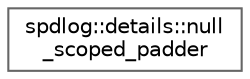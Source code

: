 digraph "类继承关系图"
{
 // LATEX_PDF_SIZE
  bgcolor="transparent";
  edge [fontname=Helvetica,fontsize=10,labelfontname=Helvetica,labelfontsize=10];
  node [fontname=Helvetica,fontsize=10,shape=box,height=0.2,width=0.4];
  rankdir="LR";
  Node0 [id="Node000000",label="spdlog::details::null\l_scoped_padder",height=0.2,width=0.4,color="grey40", fillcolor="white", style="filled",URL="$structspdlog_1_1details_1_1null__scoped__padder.html",tooltip=" "];
}
